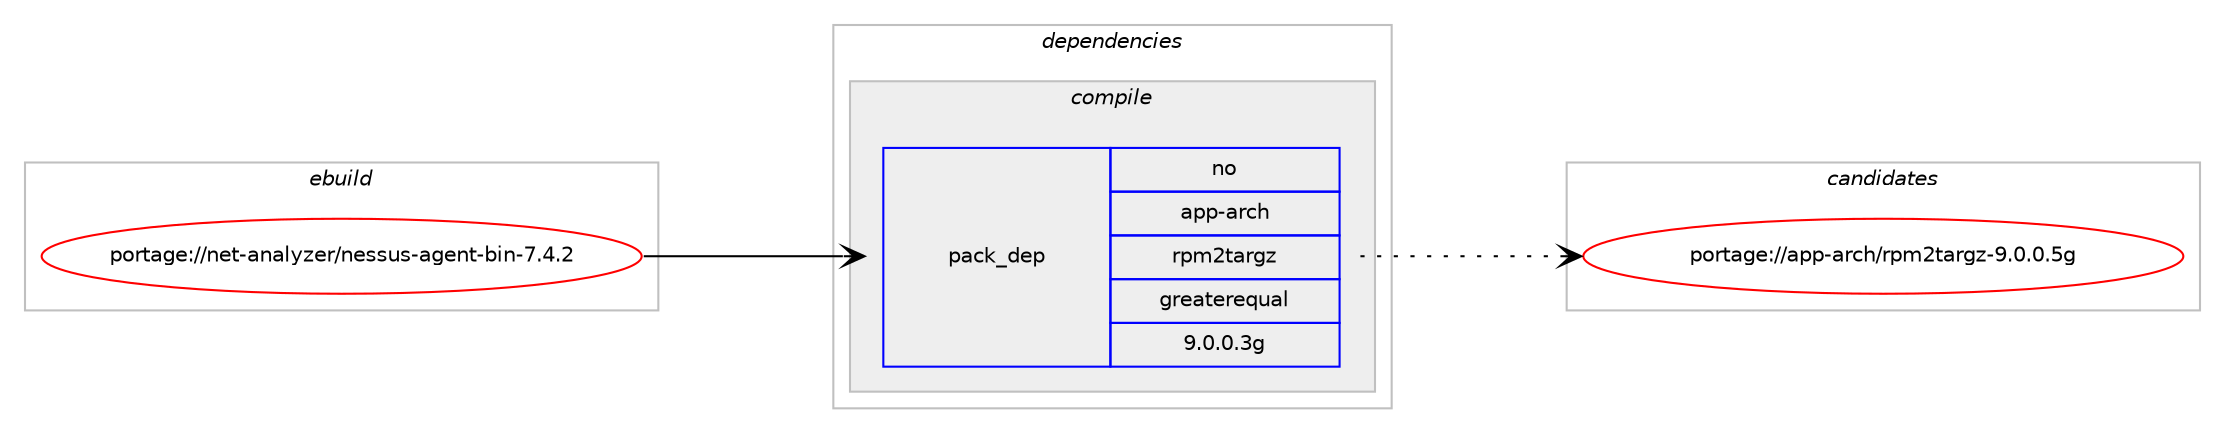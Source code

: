 digraph prolog {

# *************
# Graph options
# *************

newrank=true;
concentrate=true;
compound=true;
graph [rankdir=LR,fontname=Helvetica,fontsize=10,ranksep=1.5];#, ranksep=2.5, nodesep=0.2];
edge  [arrowhead=vee];
node  [fontname=Helvetica,fontsize=10];

# **********
# The ebuild
# **********

subgraph cluster_leftcol {
color=gray;
rank=same;
label=<<i>ebuild</i>>;
id [label="portage://net-analyzer/nessus-agent-bin-7.4.2", color=red, width=4, href="../net-analyzer/nessus-agent-bin-7.4.2.svg"];
}

# ****************
# The dependencies
# ****************

subgraph cluster_midcol {
color=gray;
label=<<i>dependencies</i>>;
subgraph cluster_compile {
fillcolor="#eeeeee";
style=filled;
label=<<i>compile</i>>;
subgraph pack69278 {
dependency90907 [label=<<TABLE BORDER="0" CELLBORDER="1" CELLSPACING="0" CELLPADDING="4" WIDTH="220"><TR><TD ROWSPAN="6" CELLPADDING="30">pack_dep</TD></TR><TR><TD WIDTH="110">no</TD></TR><TR><TD>app-arch</TD></TR><TR><TD>rpm2targz</TD></TR><TR><TD>greaterequal</TD></TR><TR><TD>9.0.0.3g</TD></TR></TABLE>>, shape=none, color=blue];
}
id:e -> dependency90907:w [weight=20,style="solid",arrowhead="vee"];
}
subgraph cluster_compileandrun {
fillcolor="#eeeeee";
style=filled;
label=<<i>compile and run</i>>;
}
subgraph cluster_run {
fillcolor="#eeeeee";
style=filled;
label=<<i>run</i>>;
}
}

# **************
# The candidates
# **************

subgraph cluster_choices {
rank=same;
color=gray;
label=<<i>candidates</i>>;

subgraph choice69278 {
color=black;
nodesep=1;
choice971121124597114991044711411210950116971141031224557464846484653103 [label="portage://app-arch/rpm2targz-9.0.0.5g", color=red, width=4,href="../app-arch/rpm2targz-9.0.0.5g.svg"];
dependency90907:e -> choice971121124597114991044711411210950116971141031224557464846484653103:w [style=dotted,weight="100"];
}
}

}
